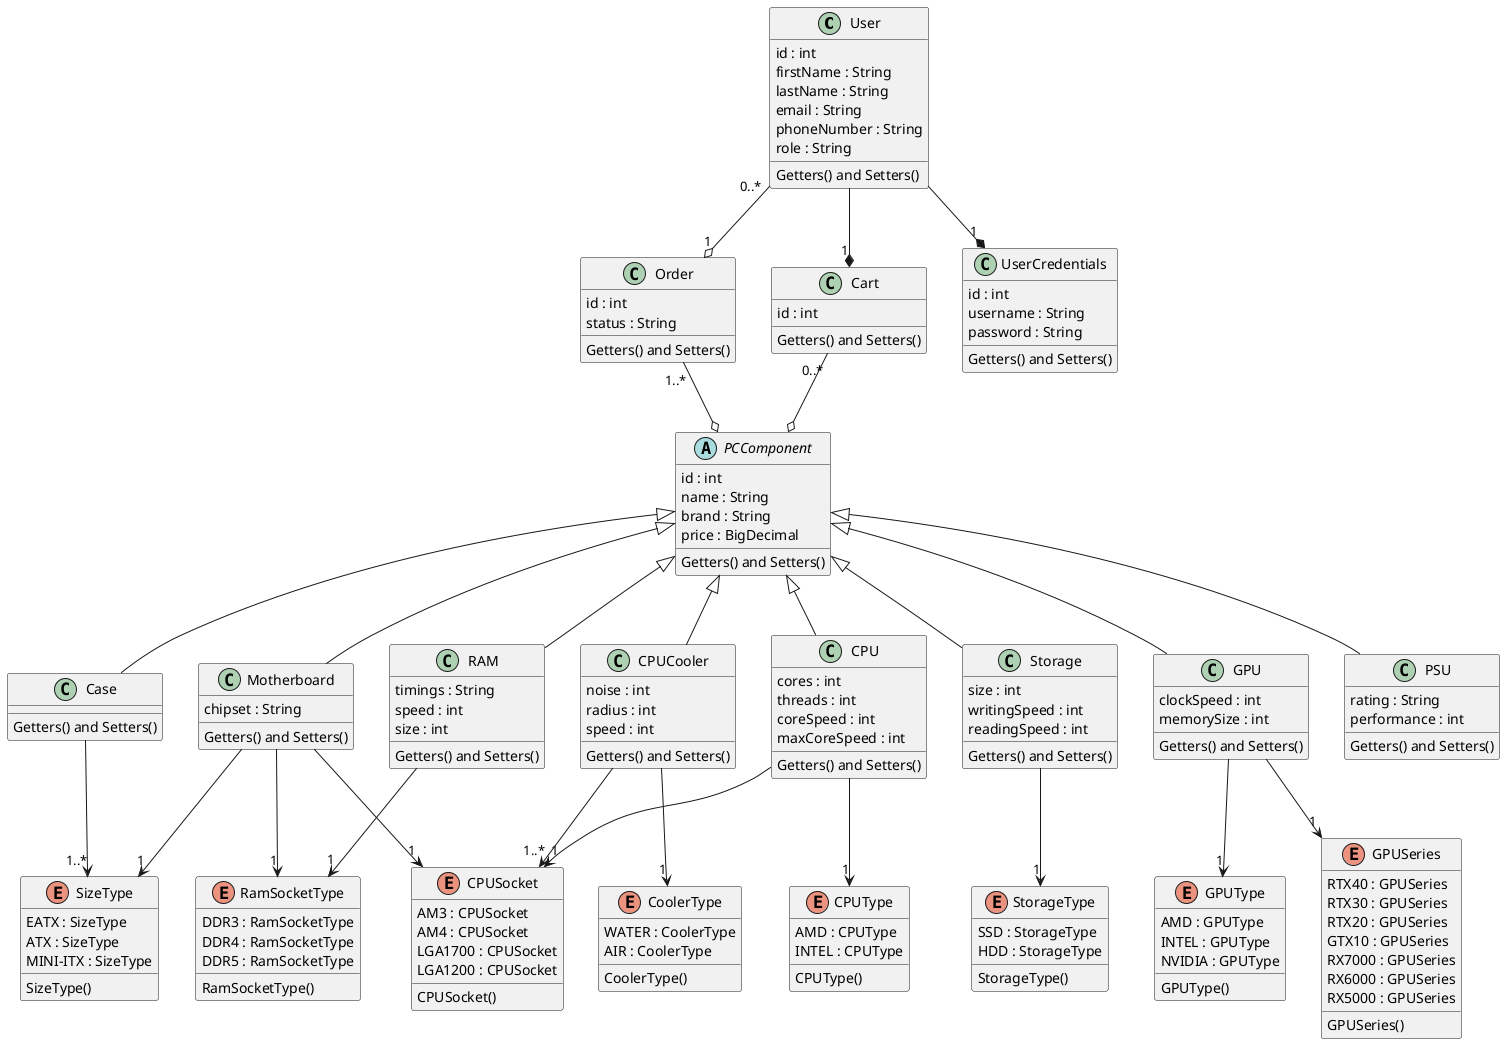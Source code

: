 @startuml
class User {
id : int
firstName : String
lastName : String
email : String
phoneNumber : String
role : String
Getters() and Setters()
}

class Cart {
id : int
Getters() and Setters()
}

class Order {
id : int
status : String
Getters() and Setters()
}

abstract class PCComponent {
id : int
name : String
brand : String
price : BigDecimal
Getters() and Setters()
}


Motherboard --> "1" SizeType
Case --> "1..*" SizeType
RAM --> "1" RamSocketType
Motherboard  --> "1" RamSocketType 
Storage  --> "1" StorageType
CPUCooler --> "1" CoolerType
CPU --> "1" CPUSocket
Motherboard --> "1" CPUSocket
GPU --> "1" GPUType
GPU --> "1" GPUSeries
CPUCooler --> "1..*" CPUSocket
CPU --> "1" CPUType


User --* "1" Cart
User "0..*" --o "1" Order
Order "1..*" --o PCComponent
Cart "0..*" --o PCComponent
User --* "1" UserCredentials

class Motherboard extends PCComponent {
chipset : String
Getters() and Setters()
}

class RAM extends PCComponent {
timings : String
speed : int
size : int
Getters() and Setters()
}

class CPU extends PCComponent {
cores : int
threads : int
coreSpeed : int
maxCoreSpeed : int
Getters() and Setters()
}


class GPU extends PCComponent {
clockSpeed : int
memorySize : int
Getters() and Setters()
}


class Storage extends PCComponent {
size : int
writingSpeed : int
readingSpeed : int
Getters() and Setters()
}

class Case extends PCComponent {
Getters() and Setters()
}

class CPUCooler extends PCComponent {
noise : int
radius : int
speed : int
Getters() and Setters()
}

class PSU extends PCComponent {
rating : String
performance : int
Getters() and Setters()
}

class UserCredentials {
id : int
username : String
password : String
Getters() and Setters()
}

enum SizeType {
EATX : SizeType
ATX : SizeType
MINI-ITX : SizeType
SizeType()
}

enum StorageType {
SSD : StorageType
HDD : StorageType
StorageType()
}

enum CoolerType {
WATER : CoolerType
AIR : CoolerType
CoolerType()
}

enum RamSocketType {
DDR3 : RamSocketType
DDR4 : RamSocketType
DDR5 : RamSocketType
RamSocketType()
}

enum CPUType {
AMD : CPUType
INTEL : CPUType
CPUType()
}

enum GPUType {
AMD : GPUType 
INTEL : GPUType 
NVIDIA : GPUType
GPUType()
}

enum GPUSeries {
RTX40 : GPUSeries 
RTX30 : GPUSeries 
RTX20 : GPUSeries 
GTX10 : GPUSeries 
RX7000 : GPUSeries 
RX6000 : GPUSeries 
RX5000 : GPUSeries 
GPUSeries()
}


enum CPUSocket {
AM3 : CPUSocket
AM4 : CPUSocket
LGA1700 : CPUSocket
LGA1200 : CPUSocket
CPUSocket()
}
@enduml